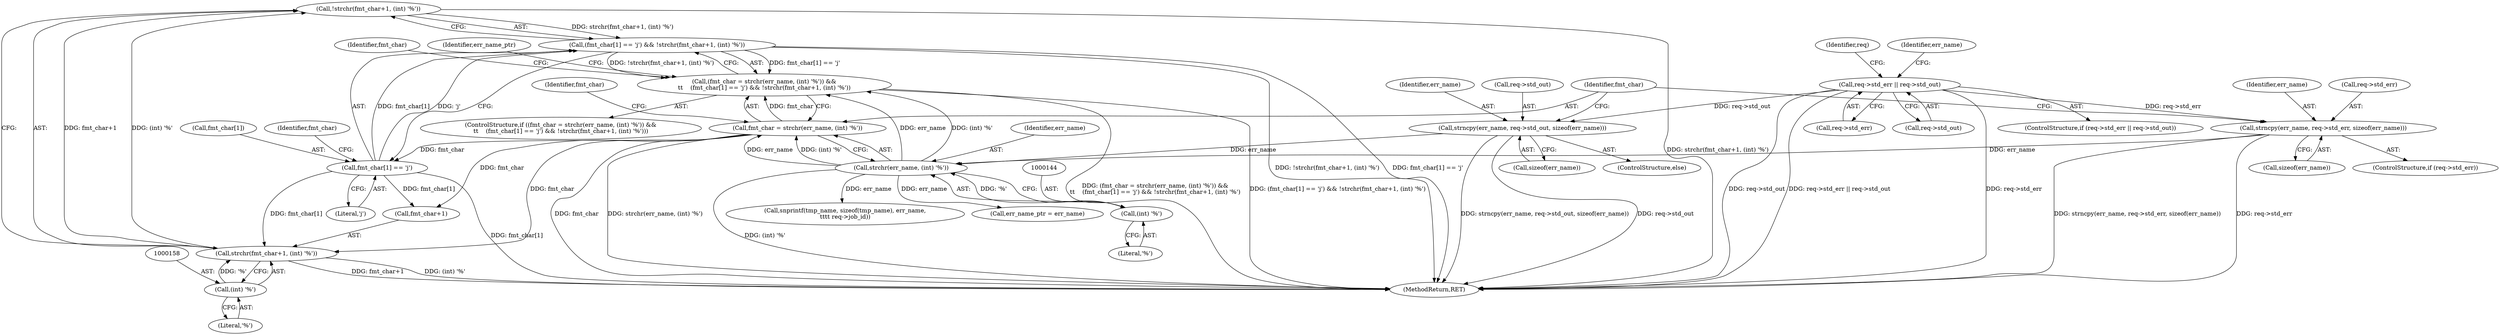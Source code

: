 digraph "0_slurm_92362a92fffe60187df61f99ab11c249d44120ee@API" {
"1000152" [label="(Call,!strchr(fmt_char+1, (int) '%'))"];
"1000153" [label="(Call,strchr(fmt_char+1, (int) '%'))"];
"1000139" [label="(Call,fmt_char = strchr(err_name, (int) '%'))"];
"1000141" [label="(Call,strchr(err_name, (int) '%'))"];
"1000122" [label="(Call,strncpy(err_name, req->std_err, sizeof(err_name)))"];
"1000110" [label="(Call,req->std_err || req->std_out)"];
"1000130" [label="(Call,strncpy(err_name, req->std_out, sizeof(err_name)))"];
"1000143" [label="(Call,(int) '%')"];
"1000147" [label="(Call,fmt_char[1] == 'j')"];
"1000157" [label="(Call,(int) '%')"];
"1000146" [label="(Call,(fmt_char[1] == 'j') && !strchr(fmt_char+1, (int) '%'))"];
"1000138" [label="(Call,(fmt_char = strchr(err_name, (int) '%')) &&\n\t\t    (fmt_char[1] == 'j') && !strchr(fmt_char+1, (int) '%'))"];
"1000154" [label="(Call,fmt_char+1)"];
"1000135" [label="(Call,sizeof(err_name))"];
"1000142" [label="(Identifier,err_name)"];
"1000148" [label="(Call,fmt_char[1])"];
"1000138" [label="(Call,(fmt_char = strchr(err_name, (int) '%')) &&\n\t\t    (fmt_char[1] == 'j') && !strchr(fmt_char+1, (int) '%'))"];
"1000190" [label="(Call,err_name_ptr = err_name)"];
"1000280" [label="(MethodReturn,RET)"];
"1000110" [label="(Call,req->std_err || req->std_out)"];
"1000149" [label="(Identifier,fmt_char)"];
"1000109" [label="(ControlStructure,if (req->std_err || req->std_out))"];
"1000155" [label="(Identifier,fmt_char)"];
"1000122" [label="(Call,strncpy(err_name, req->std_err, sizeof(err_name)))"];
"1000139" [label="(Call,fmt_char = strchr(err_name, (int) '%'))"];
"1000120" [label="(Identifier,req)"];
"1000152" [label="(Call,!strchr(fmt_char+1, (int) '%'))"];
"1000159" [label="(Literal,'%')"];
"1000140" [label="(Identifier,fmt_char)"];
"1000145" [label="(Literal,'%')"];
"1000151" [label="(Literal,'j')"];
"1000131" [label="(Identifier,err_name)"];
"1000153" [label="(Call,strchr(fmt_char+1, (int) '%'))"];
"1000143" [label="(Call,(int) '%')"];
"1000137" [label="(ControlStructure,if ((fmt_char = strchr(err_name, (int) '%')) &&\n\t\t    (fmt_char[1] == 'j') && !strchr(fmt_char+1, (int) '%')))"];
"1000164" [label="(Identifier,fmt_char)"];
"1000127" [label="(Call,sizeof(err_name))"];
"1000118" [label="(ControlStructure,if (req->std_err))"];
"1000132" [label="(Call,req->std_out)"];
"1000146" [label="(Call,(fmt_char[1] == 'j') && !strchr(fmt_char+1, (int) '%'))"];
"1000141" [label="(Call,strchr(err_name, (int) '%'))"];
"1000114" [label="(Call,req->std_out)"];
"1000123" [label="(Identifier,err_name)"];
"1000191" [label="(Identifier,err_name_ptr)"];
"1000130" [label="(Call,strncpy(err_name, req->std_out, sizeof(err_name)))"];
"1000147" [label="(Call,fmt_char[1] == 'j')"];
"1000124" [label="(Call,req->std_err)"];
"1000167" [label="(Call,snprintf(tmp_name, sizeof(tmp_name), err_name,\n\t\t\t\t req->job_id))"];
"1000157" [label="(Call,(int) '%')"];
"1000183" [label="(Identifier,err_name)"];
"1000129" [label="(ControlStructure,else)"];
"1000111" [label="(Call,req->std_err)"];
"1000152" -> "1000146"  [label="AST: "];
"1000152" -> "1000153"  [label="CFG: "];
"1000153" -> "1000152"  [label="AST: "];
"1000146" -> "1000152"  [label="CFG: "];
"1000152" -> "1000280"  [label="DDG: strchr(fmt_char+1, (int) '%')"];
"1000152" -> "1000146"  [label="DDG: strchr(fmt_char+1, (int) '%')"];
"1000153" -> "1000152"  [label="DDG: fmt_char+1"];
"1000153" -> "1000152"  [label="DDG: (int) '%'"];
"1000153" -> "1000157"  [label="CFG: "];
"1000154" -> "1000153"  [label="AST: "];
"1000157" -> "1000153"  [label="AST: "];
"1000153" -> "1000280"  [label="DDG: fmt_char+1"];
"1000153" -> "1000280"  [label="DDG: (int) '%'"];
"1000139" -> "1000153"  [label="DDG: fmt_char"];
"1000147" -> "1000153"  [label="DDG: fmt_char[1]"];
"1000157" -> "1000153"  [label="DDG: '%'"];
"1000139" -> "1000138"  [label="AST: "];
"1000139" -> "1000141"  [label="CFG: "];
"1000140" -> "1000139"  [label="AST: "];
"1000141" -> "1000139"  [label="AST: "];
"1000149" -> "1000139"  [label="CFG: "];
"1000138" -> "1000139"  [label="CFG: "];
"1000139" -> "1000280"  [label="DDG: strchr(err_name, (int) '%')"];
"1000139" -> "1000280"  [label="DDG: fmt_char"];
"1000139" -> "1000138"  [label="DDG: fmt_char"];
"1000141" -> "1000139"  [label="DDG: err_name"];
"1000141" -> "1000139"  [label="DDG: (int) '%'"];
"1000139" -> "1000147"  [label="DDG: fmt_char"];
"1000139" -> "1000154"  [label="DDG: fmt_char"];
"1000141" -> "1000143"  [label="CFG: "];
"1000142" -> "1000141"  [label="AST: "];
"1000143" -> "1000141"  [label="AST: "];
"1000141" -> "1000280"  [label="DDG: (int) '%'"];
"1000141" -> "1000138"  [label="DDG: err_name"];
"1000141" -> "1000138"  [label="DDG: (int) '%'"];
"1000122" -> "1000141"  [label="DDG: err_name"];
"1000130" -> "1000141"  [label="DDG: err_name"];
"1000143" -> "1000141"  [label="DDG: '%'"];
"1000141" -> "1000167"  [label="DDG: err_name"];
"1000141" -> "1000190"  [label="DDG: err_name"];
"1000122" -> "1000118"  [label="AST: "];
"1000122" -> "1000127"  [label="CFG: "];
"1000123" -> "1000122"  [label="AST: "];
"1000124" -> "1000122"  [label="AST: "];
"1000127" -> "1000122"  [label="AST: "];
"1000140" -> "1000122"  [label="CFG: "];
"1000122" -> "1000280"  [label="DDG: strncpy(err_name, req->std_err, sizeof(err_name))"];
"1000122" -> "1000280"  [label="DDG: req->std_err"];
"1000110" -> "1000122"  [label="DDG: req->std_err"];
"1000110" -> "1000109"  [label="AST: "];
"1000110" -> "1000111"  [label="CFG: "];
"1000110" -> "1000114"  [label="CFG: "];
"1000111" -> "1000110"  [label="AST: "];
"1000114" -> "1000110"  [label="AST: "];
"1000120" -> "1000110"  [label="CFG: "];
"1000183" -> "1000110"  [label="CFG: "];
"1000110" -> "1000280"  [label="DDG: req->std_out"];
"1000110" -> "1000280"  [label="DDG: req->std_err || req->std_out"];
"1000110" -> "1000280"  [label="DDG: req->std_err"];
"1000110" -> "1000130"  [label="DDG: req->std_out"];
"1000130" -> "1000129"  [label="AST: "];
"1000130" -> "1000135"  [label="CFG: "];
"1000131" -> "1000130"  [label="AST: "];
"1000132" -> "1000130"  [label="AST: "];
"1000135" -> "1000130"  [label="AST: "];
"1000140" -> "1000130"  [label="CFG: "];
"1000130" -> "1000280"  [label="DDG: strncpy(err_name, req->std_out, sizeof(err_name))"];
"1000130" -> "1000280"  [label="DDG: req->std_out"];
"1000143" -> "1000145"  [label="CFG: "];
"1000144" -> "1000143"  [label="AST: "];
"1000145" -> "1000143"  [label="AST: "];
"1000147" -> "1000146"  [label="AST: "];
"1000147" -> "1000151"  [label="CFG: "];
"1000148" -> "1000147"  [label="AST: "];
"1000151" -> "1000147"  [label="AST: "];
"1000155" -> "1000147"  [label="CFG: "];
"1000146" -> "1000147"  [label="CFG: "];
"1000147" -> "1000280"  [label="DDG: fmt_char[1]"];
"1000147" -> "1000146"  [label="DDG: fmt_char[1]"];
"1000147" -> "1000146"  [label="DDG: 'j'"];
"1000147" -> "1000154"  [label="DDG: fmt_char[1]"];
"1000157" -> "1000159"  [label="CFG: "];
"1000158" -> "1000157"  [label="AST: "];
"1000159" -> "1000157"  [label="AST: "];
"1000146" -> "1000138"  [label="AST: "];
"1000138" -> "1000146"  [label="CFG: "];
"1000146" -> "1000280"  [label="DDG: !strchr(fmt_char+1, (int) '%')"];
"1000146" -> "1000280"  [label="DDG: fmt_char[1] == 'j'"];
"1000146" -> "1000138"  [label="DDG: fmt_char[1] == 'j'"];
"1000146" -> "1000138"  [label="DDG: !strchr(fmt_char+1, (int) '%')"];
"1000138" -> "1000137"  [label="AST: "];
"1000164" -> "1000138"  [label="CFG: "];
"1000191" -> "1000138"  [label="CFG: "];
"1000138" -> "1000280"  [label="DDG: (fmt_char = strchr(err_name, (int) '%')) &&\n\t\t    (fmt_char[1] == 'j') && !strchr(fmt_char+1, (int) '%')"];
"1000138" -> "1000280"  [label="DDG: (fmt_char[1] == 'j') && !strchr(fmt_char+1, (int) '%')"];
}
